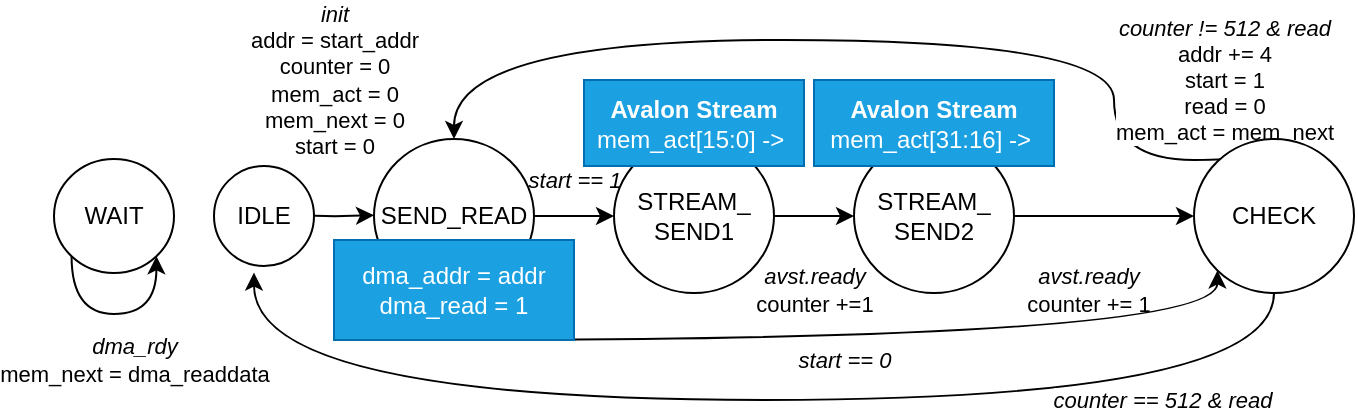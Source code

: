 <mxfile version="23.1.5" type="device">
  <diagram name="Strona-1" id="qhjlecZrfErG3EmEXIc5">
    <mxGraphModel dx="1420" dy="942" grid="1" gridSize="10" guides="1" tooltips="1" connect="1" arrows="1" fold="1" page="1" pageScale="1" pageWidth="700" pageHeight="220" math="0" shadow="0">
      <root>
        <mxCell id="0" />
        <mxCell id="1" parent="0" />
        <mxCell id="nLh6Hw3wDIEMh4GKDwiy-26" style="edgeStyle=orthogonalEdgeStyle;rounded=0;orthogonalLoop=1;jettySize=auto;html=1;exitX=1;exitY=0.5;exitDx=0;exitDy=0;entryX=0;entryY=0.5;entryDx=0;entryDy=0;" parent="1" edge="1">
          <mxGeometry relative="1" as="geometry">
            <mxPoint x="150.0" y="107.64" as="sourcePoint" />
            <mxPoint x="190.0" y="107.64" as="targetPoint" />
          </mxGeometry>
        </mxCell>
        <mxCell id="nLh6Hw3wDIEMh4GKDwiy-36" value="&lt;i&gt;init&lt;/i&gt;&lt;br&gt;addr = start_addr&lt;br&gt;counter = 0&lt;br&gt;mem_act = 0&lt;br&gt;mem_next = 0&lt;br&gt;start = 0" style="edgeLabel;html=1;align=center;verticalAlign=middle;resizable=0;points=[];" parent="nLh6Hw3wDIEMh4GKDwiy-26" vertex="1" connectable="0">
          <mxGeometry x="-0.222" y="-2" relative="1" as="geometry">
            <mxPoint x="3" y="-70" as="offset" />
          </mxGeometry>
        </mxCell>
        <mxCell id="nLh6Hw3wDIEMh4GKDwiy-4" value="IDLE" style="ellipse;whiteSpace=wrap;html=1;" parent="1" vertex="1">
          <mxGeometry x="110" y="83" width="50" height="50" as="geometry" />
        </mxCell>
        <mxCell id="HPvqoSV9_8pWSW7D6-Wy-2" style="edgeStyle=orthogonalEdgeStyle;rounded=0;orthogonalLoop=1;jettySize=auto;html=1;exitX=1;exitY=0.5;exitDx=0;exitDy=0;entryX=0;entryY=0.5;entryDx=0;entryDy=0;" parent="1" source="nLh6Hw3wDIEMh4GKDwiy-24" target="nLh6Hw3wDIEMh4GKDwiy-28" edge="1">
          <mxGeometry relative="1" as="geometry" />
        </mxCell>
        <mxCell id="HPvqoSV9_8pWSW7D6-Wy-6" value="&lt;i&gt;start == 1&lt;/i&gt;" style="edgeLabel;html=1;align=center;verticalAlign=middle;resizable=0;points=[];" parent="HPvqoSV9_8pWSW7D6-Wy-2" vertex="1" connectable="0">
          <mxGeometry x="0.05" y="5" relative="1" as="geometry">
            <mxPoint x="-1" y="-13" as="offset" />
          </mxGeometry>
        </mxCell>
        <mxCell id="nLh6Hw3wDIEMh4GKDwiy-24" value="SEND_READ" style="ellipse;whiteSpace=wrap;html=1;" parent="1" vertex="1">
          <mxGeometry x="190" y="69.5" width="80" height="77" as="geometry" />
        </mxCell>
        <mxCell id="nLh6Hw3wDIEMh4GKDwiy-31" style="edgeStyle=orthogonalEdgeStyle;rounded=0;orthogonalLoop=1;jettySize=auto;html=1;exitX=1;exitY=0.5;exitDx=0;exitDy=0;entryX=0;entryY=0.5;entryDx=0;entryDy=0;" parent="1" source="nLh6Hw3wDIEMh4GKDwiy-28" target="nLh6Hw3wDIEMh4GKDwiy-30" edge="1">
          <mxGeometry relative="1" as="geometry" />
        </mxCell>
        <mxCell id="nLh6Hw3wDIEMh4GKDwiy-42" value="&lt;i&gt;avst.ready&lt;/i&gt;&lt;br&gt;counter +=1" style="edgeLabel;html=1;align=center;verticalAlign=middle;resizable=0;points=[];" parent="nLh6Hw3wDIEMh4GKDwiy-31" vertex="1" connectable="0">
          <mxGeometry x="-0.574" y="2" relative="1" as="geometry">
            <mxPoint x="11" y="39" as="offset" />
          </mxGeometry>
        </mxCell>
        <mxCell id="nLh6Hw3wDIEMh4GKDwiy-28" value="STREAM_ SEND1" style="ellipse;whiteSpace=wrap;html=1;" parent="1" vertex="1">
          <mxGeometry x="310" y="69.5" width="80" height="77" as="geometry" />
        </mxCell>
        <mxCell id="nLh6Hw3wDIEMh4GKDwiy-33" style="edgeStyle=orthogonalEdgeStyle;rounded=0;orthogonalLoop=1;jettySize=auto;html=1;exitX=1;exitY=0.5;exitDx=0;exitDy=0;entryX=0;entryY=0.5;entryDx=0;entryDy=0;" parent="1" source="nLh6Hw3wDIEMh4GKDwiy-30" target="nLh6Hw3wDIEMh4GKDwiy-32" edge="1">
          <mxGeometry relative="1" as="geometry">
            <mxPoint x="530" y="107" as="targetPoint" />
          </mxGeometry>
        </mxCell>
        <mxCell id="nLh6Hw3wDIEMh4GKDwiy-43" value="&lt;i&gt;avst.ready&lt;/i&gt;&lt;div&gt;counter += 1&lt;/div&gt;" style="edgeLabel;html=1;align=center;verticalAlign=middle;resizable=0;points=[];" parent="nLh6Hw3wDIEMh4GKDwiy-33" vertex="1" connectable="0">
          <mxGeometry x="0.616" relative="1" as="geometry">
            <mxPoint x="-36" y="37" as="offset" />
          </mxGeometry>
        </mxCell>
        <mxCell id="nLh6Hw3wDIEMh4GKDwiy-30" value="STREAM_ SEND2" style="ellipse;whiteSpace=wrap;html=1;" parent="1" vertex="1">
          <mxGeometry x="430" y="69.5" width="80" height="77" as="geometry" />
        </mxCell>
        <mxCell id="nLh6Hw3wDIEMh4GKDwiy-35" value="&lt;i&gt;counter != 512 &amp;amp; read&lt;br&gt;&lt;/i&gt;addr += 4&lt;br&gt;start = 1&lt;br&gt;read = 0&lt;br&gt;mem_act = mem_next" style="edgeStyle=orthogonalEdgeStyle;rounded=0;orthogonalLoop=1;jettySize=auto;html=1;exitX=0.5;exitY=0;exitDx=0;exitDy=0;entryX=0.5;entryY=0;entryDx=0;entryDy=0;curved=1;" parent="1" source="nLh6Hw3wDIEMh4GKDwiy-32" target="nLh6Hw3wDIEMh4GKDwiy-24" edge="1">
          <mxGeometry x="-0.865" y="-40" relative="1" as="geometry">
            <Array as="points">
              <mxPoint x="640" y="80" />
              <mxPoint x="560" y="80" />
              <mxPoint x="560" y="20" />
              <mxPoint x="230" y="20" />
            </Array>
            <mxPoint as="offset" />
          </mxGeometry>
        </mxCell>
        <mxCell id="nLh6Hw3wDIEMh4GKDwiy-32" value="CHECK" style="ellipse;whiteSpace=wrap;html=1;" parent="1" vertex="1">
          <mxGeometry x="600" y="69.5" width="80" height="77" as="geometry" />
        </mxCell>
        <mxCell id="nLh6Hw3wDIEMh4GKDwiy-34" style="edgeStyle=orthogonalEdgeStyle;rounded=0;orthogonalLoop=1;jettySize=auto;html=1;exitX=0.5;exitY=1;exitDx=0;exitDy=0;entryX=0.391;entryY=1.066;entryDx=0;entryDy=0;entryPerimeter=0;curved=1;" parent="1" source="nLh6Hw3wDIEMh4GKDwiy-32" target="nLh6Hw3wDIEMh4GKDwiy-4" edge="1">
          <mxGeometry relative="1" as="geometry">
            <Array as="points">
              <mxPoint x="640" y="200" />
              <mxPoint x="130" y="200" />
              <mxPoint x="130" y="136" />
            </Array>
          </mxGeometry>
        </mxCell>
        <mxCell id="nLh6Hw3wDIEMh4GKDwiy-44" value="&lt;i&gt;counter == 512 &amp;amp; read&lt;/i&gt;" style="edgeLabel;html=1;align=center;verticalAlign=middle;resizable=0;points=[];" parent="nLh6Hw3wDIEMh4GKDwiy-34" vertex="1" connectable="0">
          <mxGeometry x="-0.403" y="-5" relative="1" as="geometry">
            <mxPoint x="78" y="5" as="offset" />
          </mxGeometry>
        </mxCell>
        <mxCell id="HPvqoSV9_8pWSW7D6-Wy-4" style="edgeStyle=orthogonalEdgeStyle;rounded=0;orthogonalLoop=1;jettySize=auto;html=1;exitX=0.5;exitY=1;exitDx=0;exitDy=0;entryX=0;entryY=1;entryDx=0;entryDy=0;elbow=vertical;curved=1;" parent="1" source="nLh6Hw3wDIEMh4GKDwiy-37" target="nLh6Hw3wDIEMh4GKDwiy-32" edge="1">
          <mxGeometry relative="1" as="geometry">
            <Array as="points">
              <mxPoint x="612" y="170" />
            </Array>
          </mxGeometry>
        </mxCell>
        <mxCell id="HPvqoSV9_8pWSW7D6-Wy-5" value="&lt;i&gt;start == 0&lt;/i&gt;" style="edgeLabel;html=1;align=center;verticalAlign=middle;resizable=0;points=[];" parent="HPvqoSV9_8pWSW7D6-Wy-4" vertex="1" connectable="0">
          <mxGeometry x="-0.547" y="2" relative="1" as="geometry">
            <mxPoint x="100" y="12" as="offset" />
          </mxGeometry>
        </mxCell>
        <mxCell id="nLh6Hw3wDIEMh4GKDwiy-37" value="dma_addr = addr&lt;br&gt;dma_read = 1" style="rounded=0;whiteSpace=wrap;html=1;fillColor=#1ba1e2;fontColor=#ffffff;strokeColor=#006EAF;" parent="1" vertex="1">
          <mxGeometry x="170" y="120" width="120" height="50" as="geometry" />
        </mxCell>
        <mxCell id="nLh6Hw3wDIEMh4GKDwiy-39" value="&lt;b&gt;Avalon Stream&lt;/b&gt;&lt;br&gt;mem_act[15:0] -&amp;gt;&amp;nbsp;" style="rounded=0;whiteSpace=wrap;html=1;fillColor=#1ba1e2;fontColor=#ffffff;strokeColor=#006EAF;" parent="1" vertex="1">
          <mxGeometry x="295" y="40" width="110" height="43" as="geometry" />
        </mxCell>
        <mxCell id="nLh6Hw3wDIEMh4GKDwiy-40" value="&lt;b&gt;Avalon Stream&lt;/b&gt;&lt;br&gt;mem_act[31:16] -&amp;gt;&amp;nbsp;" style="rounded=0;whiteSpace=wrap;html=1;fillColor=#1ba1e2;fontColor=#ffffff;strokeColor=#006EAF;" parent="1" vertex="1">
          <mxGeometry x="410" y="40" width="120" height="43" as="geometry" />
        </mxCell>
        <mxCell id="tbpv3C0A3PbbEt0jbNoC-3" value="WAIT" style="ellipse;whiteSpace=wrap;html=1;" parent="1" vertex="1">
          <mxGeometry x="30" y="79.5" width="60" height="57" as="geometry" />
        </mxCell>
        <mxCell id="tbpv3C0A3PbbEt0jbNoC-4" style="edgeStyle=orthogonalEdgeStyle;rounded=0;orthogonalLoop=1;jettySize=auto;html=1;exitX=0;exitY=1;exitDx=0;exitDy=0;entryX=1;entryY=1;entryDx=0;entryDy=0;curved=1;" parent="1" source="tbpv3C0A3PbbEt0jbNoC-3" target="tbpv3C0A3PbbEt0jbNoC-3" edge="1">
          <mxGeometry relative="1" as="geometry">
            <Array as="points">
              <mxPoint x="39" y="157" />
              <mxPoint x="81" y="157" />
            </Array>
          </mxGeometry>
        </mxCell>
        <mxCell id="tbpv3C0A3PbbEt0jbNoC-5" value="&lt;i&gt;dma_rdy&lt;br&gt;&lt;/i&gt;mem_next = dma_readdata" style="edgeLabel;html=1;align=center;verticalAlign=middle;resizable=0;points=[];" parent="tbpv3C0A3PbbEt0jbNoC-4" vertex="1" connectable="0">
          <mxGeometry x="0.34" y="3" relative="1" as="geometry">
            <mxPoint x="-7" y="26" as="offset" />
          </mxGeometry>
        </mxCell>
      </root>
    </mxGraphModel>
  </diagram>
</mxfile>
